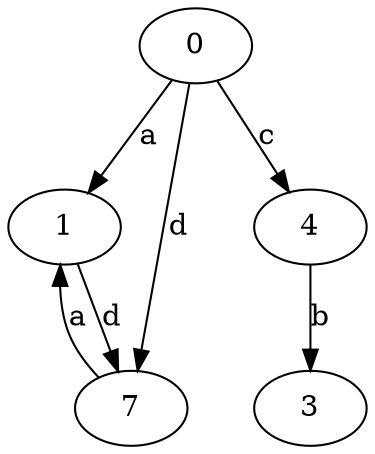 strict digraph  {
0;
1;
3;
4;
7;
0 -> 1  [label=a];
0 -> 4  [label=c];
0 -> 7  [label=d];
1 -> 7  [label=d];
4 -> 3  [label=b];
7 -> 1  [label=a];
}
